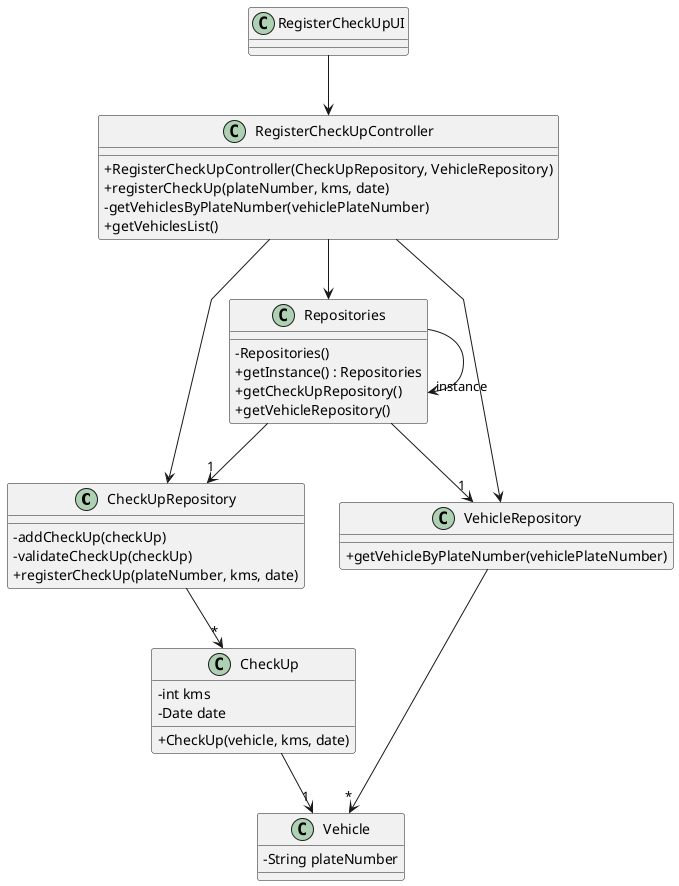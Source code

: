 @startuml

skinparam packageStyle rectangle
skinparam shadowing false
skinparam linetype polyline

skinparam classAttributeIconSize 0
class CheckUpRepository{
    -addCheckUp(checkUp)
    -validateCheckUp(checkUp)
    +registerCheckUp(plateNumber, kms, date)
}

class VehicleRepository {
    +getVehicleByPlateNumber(vehiclePlateNumber)
}

class CheckUp {
    - int kms
    - Date date
    + CheckUp(vehicle, kms, date)
}

class Vehicle {
    - String plateNumber

}

class Repositories {
    - Repositories()
    + getInstance() : Repositories
    + getCheckUpRepository()
    + getVehicleRepository()
}

class RegisterCheckUpController {
    +RegisterCheckUpController(CheckUpRepository, VehicleRepository)
    +registerCheckUp(plateNumber, kms, date)
    -getVehiclesByPlateNumber(vehiclePlateNumber)
    +getVehiclesList()

}

class RegisterCheckUpUI{
}

RegisterCheckUpUI --> RegisterCheckUpController

RegisterCheckUpController --> Repositories
RegisterCheckUpController --> CheckUpRepository
RegisterCheckUpController --> VehicleRepository

Repositories --> "1" CheckUpRepository
Repositories --> "1" VehicleRepository
Repositories --> "instance" Repositories

CheckUpRepository --> "*" CheckUp
VehicleRepository --> "*" Vehicle
CheckUp --> "1" Vehicle

@enduml